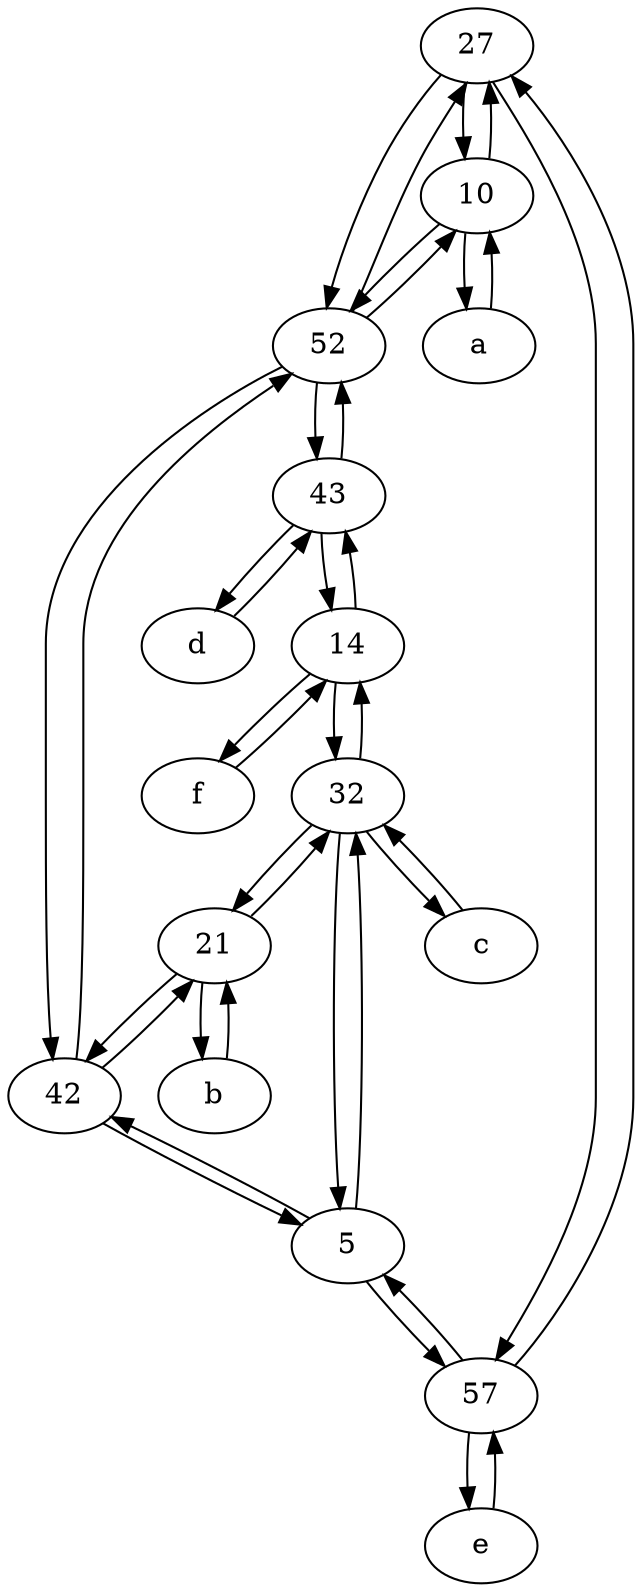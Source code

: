 digraph  {
	27;
	b [pos="50,20!"];
	d [pos="20,30!"];
	10;
	f [pos="15,45!"];
	42;
	21;
	5;
	e [pos="30,50!"];
	52;
	14;
	43;
	c [pos="20,10!"];
	32;
	57;
	a [pos="40,10!"];
	42 -> 52;
	57 -> e;
	52 -> 43;
	a -> 10;
	52 -> 27;
	b -> 21;
	27 -> 10;
	14 -> 43;
	f -> 14;
	27 -> 57;
	c -> 32;
	27 -> 52;
	57 -> 5;
	21 -> 32;
	52 -> 42;
	43 -> 52;
	42 -> 21;
	14 -> f;
	14 -> 32;
	21 -> 42;
	e -> 57;
	43 -> 14;
	21 -> b;
	5 -> 42;
	43 -> d;
	32 -> c;
	10 -> a;
	10 -> 52;
	32 -> 14;
	32 -> 5;
	32 -> 21;
	d -> 43;
	42 -> 5;
	57 -> 27;
	5 -> 57;
	5 -> 32;
	52 -> 10;
	10 -> 27;

	}